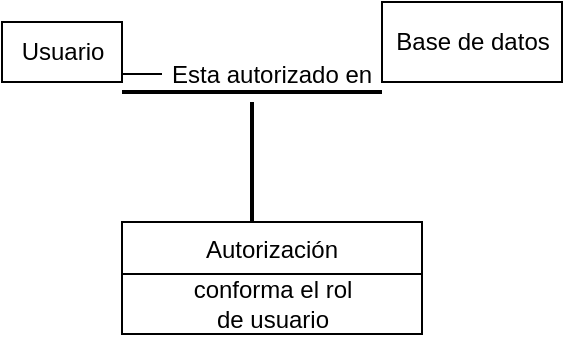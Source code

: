 <mxfile version="17.4.6" type="github">
  <diagram id="C5RBs43oDa-KdzZeNtuy" name="Page-1">
    <mxGraphModel dx="1038" dy="489" grid="1" gridSize="10" guides="1" tooltips="1" connect="1" arrows="1" fold="1" page="1" pageScale="1" pageWidth="827" pageHeight="1169" math="0" shadow="0">
      <root>
        <mxCell id="WIyWlLk6GJQsqaUBKTNV-0" />
        <mxCell id="WIyWlLk6GJQsqaUBKTNV-1" parent="WIyWlLk6GJQsqaUBKTNV-0" />
        <mxCell id="Df75iFN0DAaPTn-GhvUH-0" value="Usuario" style="html=1;" vertex="1" parent="WIyWlLk6GJQsqaUBKTNV-1">
          <mxGeometry x="270" y="280" width="60" height="30" as="geometry" />
        </mxCell>
        <mxCell id="Df75iFN0DAaPTn-GhvUH-1" value="Esta autorizado en" style="line;strokeWidth=1;fillColor=none;align=left;verticalAlign=middle;spacingTop=-1;spacingLeft=3;spacingRight=3;rotatable=0;labelPosition=right;points=[];portConstraint=eastwest;" vertex="1" parent="WIyWlLk6GJQsqaUBKTNV-1">
          <mxGeometry x="330" y="302" width="20" height="8" as="geometry" />
        </mxCell>
        <mxCell id="Df75iFN0DAaPTn-GhvUH-5" value="Base de datos" style="html=1;" vertex="1" parent="WIyWlLk6GJQsqaUBKTNV-1">
          <mxGeometry x="460" y="270" width="90" height="40" as="geometry" />
        </mxCell>
        <mxCell id="Df75iFN0DAaPTn-GhvUH-8" value="" style="line;strokeWidth=2;direction=south;html=1;" vertex="1" parent="WIyWlLk6GJQsqaUBKTNV-1">
          <mxGeometry x="390" y="320" width="10" height="60" as="geometry" />
        </mxCell>
        <mxCell id="Df75iFN0DAaPTn-GhvUH-9" value="" style="line;strokeWidth=2;html=1;" vertex="1" parent="WIyWlLk6GJQsqaUBKTNV-1">
          <mxGeometry x="330" y="310" width="130" height="10" as="geometry" />
        </mxCell>
        <mxCell id="Df75iFN0DAaPTn-GhvUH-10" value="Autorización" style="swimlane;fontStyle=0;childLayout=stackLayout;horizontal=1;startSize=26;fillColor=none;horizontalStack=0;resizeParent=1;resizeParentMax=0;resizeLast=0;collapsible=1;marginBottom=0;" vertex="1" parent="WIyWlLk6GJQsqaUBKTNV-1">
          <mxGeometry x="330" y="380" width="150" height="56" as="geometry" />
        </mxCell>
        <mxCell id="Df75iFN0DAaPTn-GhvUH-14" value="conforma el rol &lt;br&gt;de usuario" style="text;html=1;align=center;verticalAlign=middle;resizable=0;points=[];autosize=1;strokeColor=none;fillColor=none;" vertex="1" parent="Df75iFN0DAaPTn-GhvUH-10">
          <mxGeometry y="26" width="150" height="30" as="geometry" />
        </mxCell>
      </root>
    </mxGraphModel>
  </diagram>
</mxfile>
